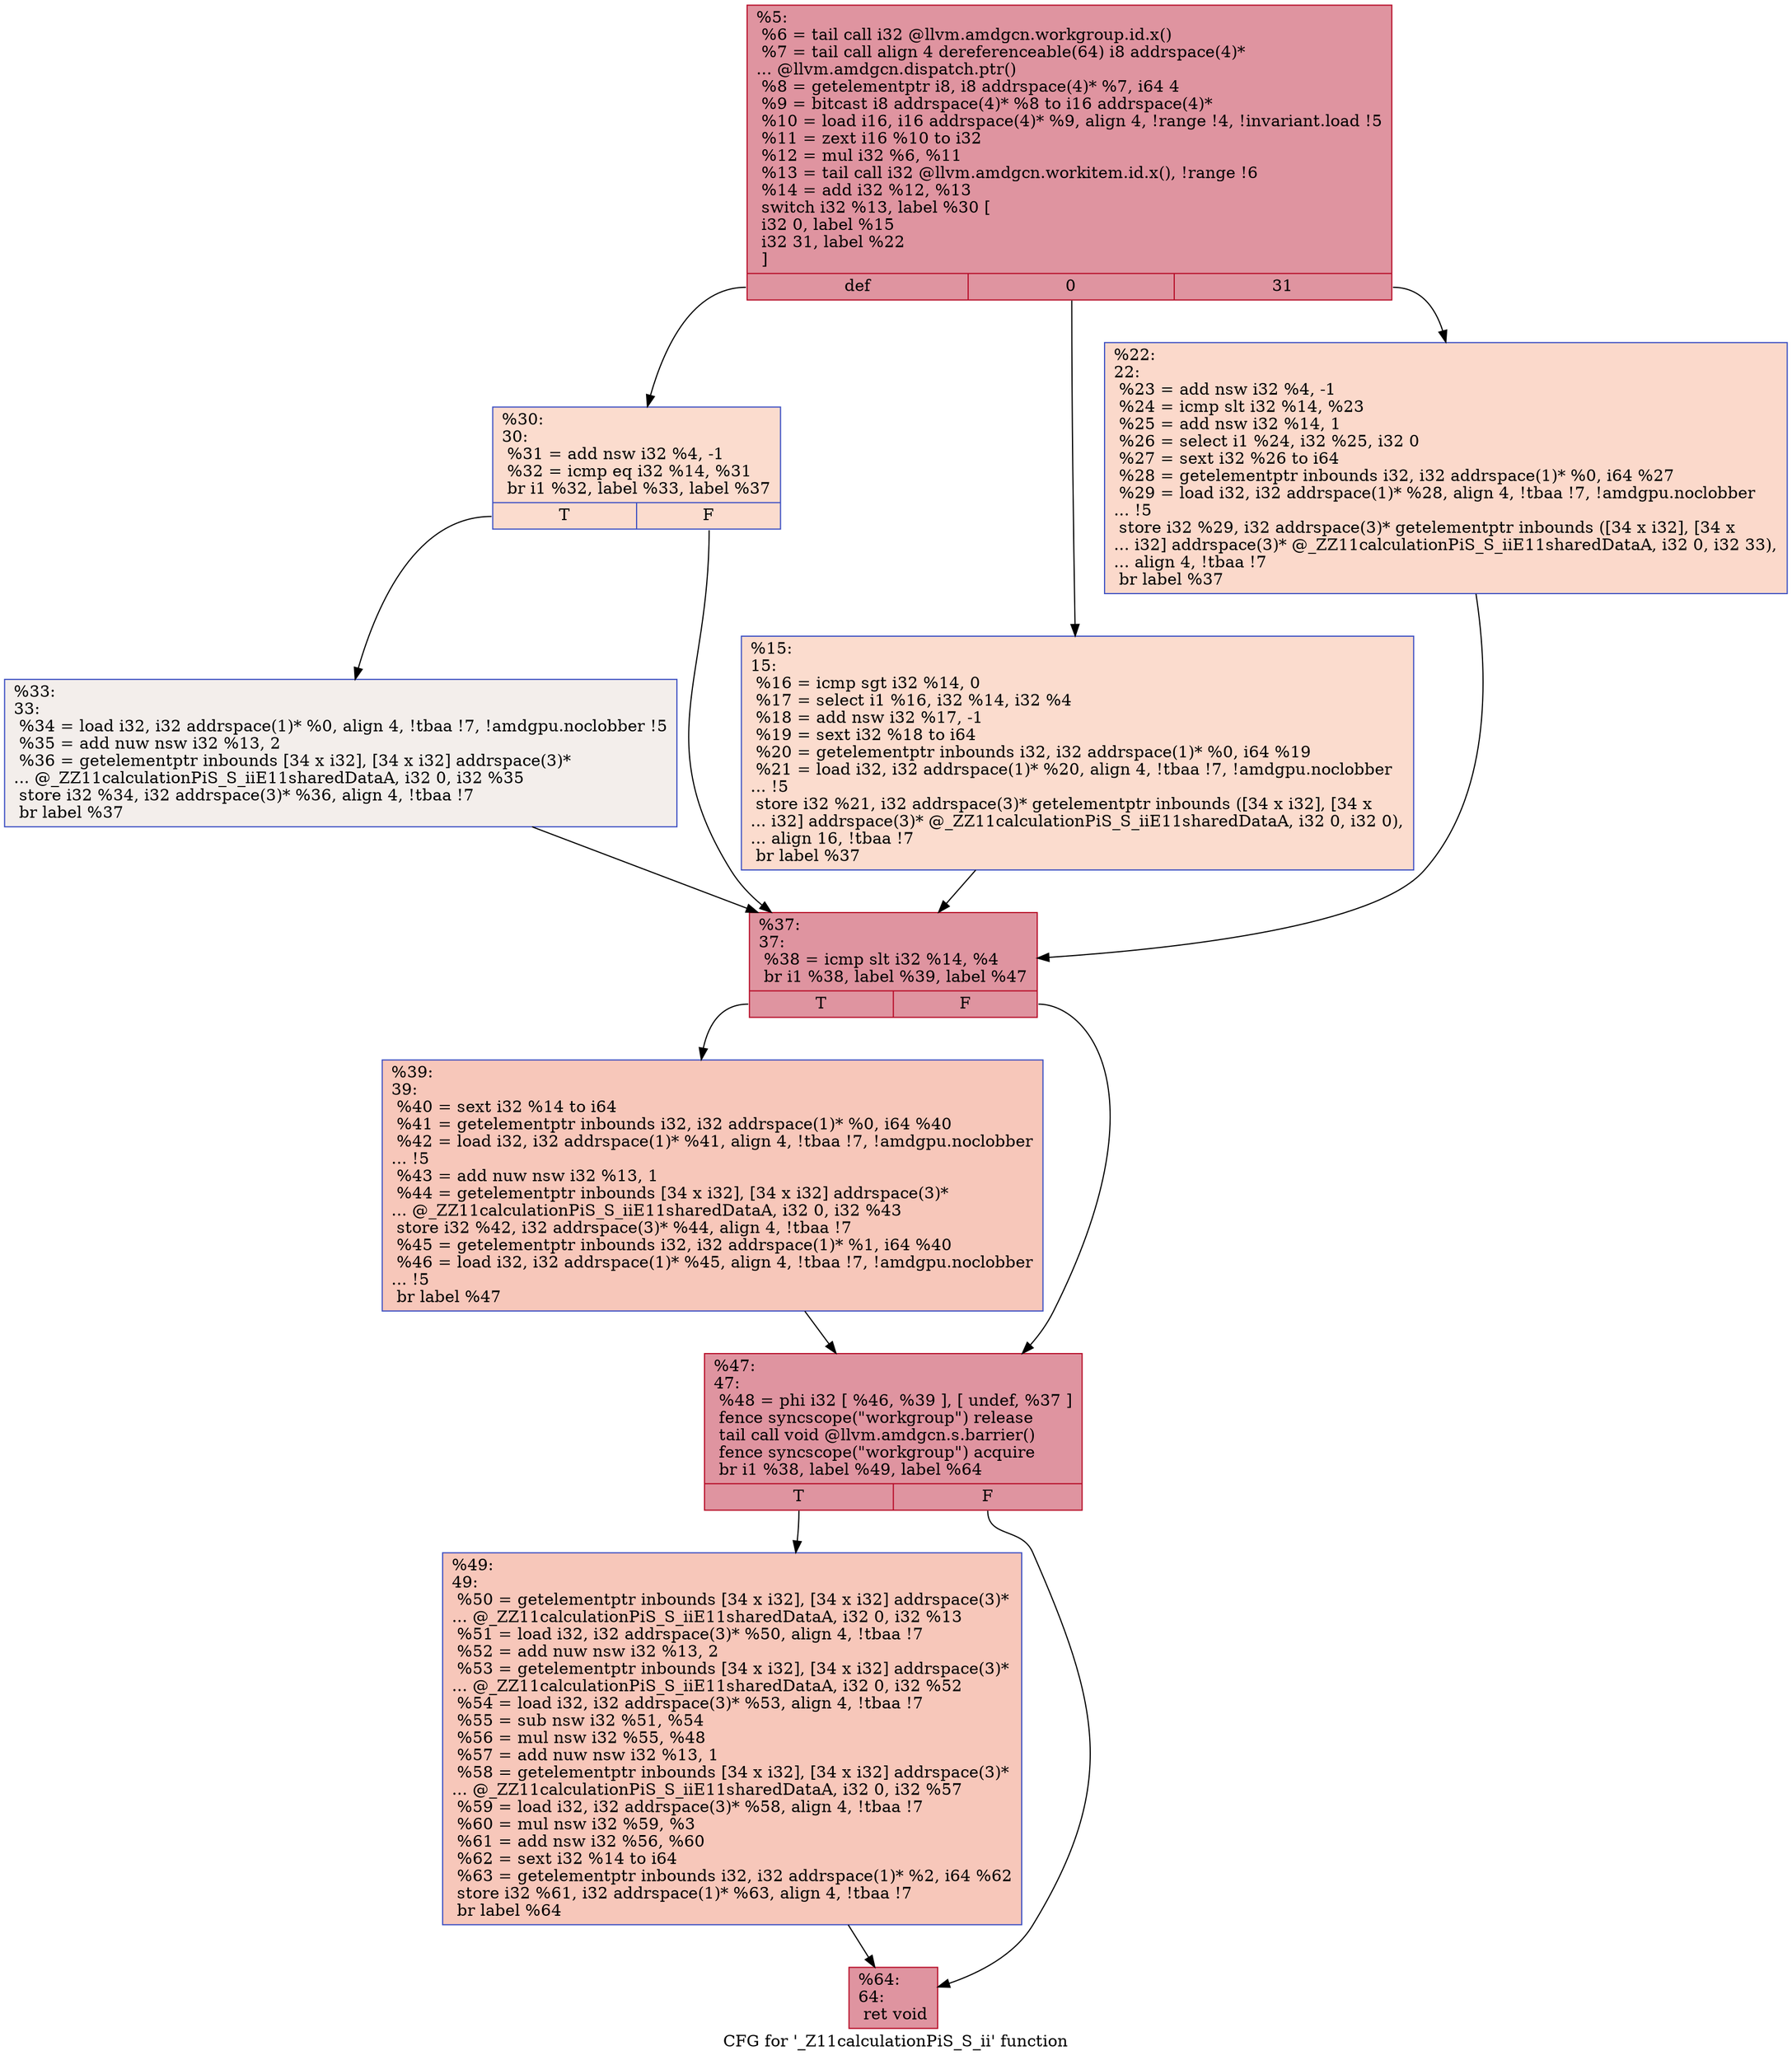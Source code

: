 digraph "CFG for '_Z11calculationPiS_S_ii' function" {
	label="CFG for '_Z11calculationPiS_S_ii' function";

	Node0x637b970 [shape=record,color="#b70d28ff", style=filled, fillcolor="#b70d2870",label="{%5:\l  %6 = tail call i32 @llvm.amdgcn.workgroup.id.x()\l  %7 = tail call align 4 dereferenceable(64) i8 addrspace(4)*\l... @llvm.amdgcn.dispatch.ptr()\l  %8 = getelementptr i8, i8 addrspace(4)* %7, i64 4\l  %9 = bitcast i8 addrspace(4)* %8 to i16 addrspace(4)*\l  %10 = load i16, i16 addrspace(4)* %9, align 4, !range !4, !invariant.load !5\l  %11 = zext i16 %10 to i32\l  %12 = mul i32 %6, %11\l  %13 = tail call i32 @llvm.amdgcn.workitem.id.x(), !range !6\l  %14 = add i32 %12, %13\l  switch i32 %13, label %30 [\l    i32 0, label %15\l    i32 31, label %22\l  ]\l|{<s0>def|<s1>0|<s2>31}}"];
	Node0x637b970:s0 -> Node0x637d7a0;
	Node0x637b970:s1 -> Node0x637d830;
	Node0x637b970:s2 -> Node0x637d8f0;
	Node0x637d830 [shape=record,color="#3d50c3ff", style=filled, fillcolor="#f7af9170",label="{%15:\l15:                                               \l  %16 = icmp sgt i32 %14, 0\l  %17 = select i1 %16, i32 %14, i32 %4\l  %18 = add nsw i32 %17, -1\l  %19 = sext i32 %18 to i64\l  %20 = getelementptr inbounds i32, i32 addrspace(1)* %0, i64 %19\l  %21 = load i32, i32 addrspace(1)* %20, align 4, !tbaa !7, !amdgpu.noclobber\l... !5\l  store i32 %21, i32 addrspace(3)* getelementptr inbounds ([34 x i32], [34 x\l... i32] addrspace(3)* @_ZZ11calculationPiS_S_iiE11sharedDataA, i32 0, i32 0),\l... align 16, !tbaa !7\l  br label %37\l}"];
	Node0x637d830 -> Node0x637e6a0;
	Node0x637d8f0 [shape=record,color="#3d50c3ff", style=filled, fillcolor="#f7a88970",label="{%22:\l22:                                               \l  %23 = add nsw i32 %4, -1\l  %24 = icmp slt i32 %14, %23\l  %25 = add nsw i32 %14, 1\l  %26 = select i1 %24, i32 %25, i32 0\l  %27 = sext i32 %26 to i64\l  %28 = getelementptr inbounds i32, i32 addrspace(1)* %0, i64 %27\l  %29 = load i32, i32 addrspace(1)* %28, align 4, !tbaa !7, !amdgpu.noclobber\l... !5\l  store i32 %29, i32 addrspace(3)* getelementptr inbounds ([34 x i32], [34 x\l... i32] addrspace(3)* @_ZZ11calculationPiS_S_iiE11sharedDataA, i32 0, i32 33),\l... align 4, !tbaa !7\l  br label %37\l}"];
	Node0x637d8f0 -> Node0x637e6a0;
	Node0x637d7a0 [shape=record,color="#3d50c3ff", style=filled, fillcolor="#f7af9170",label="{%30:\l30:                                               \l  %31 = add nsw i32 %4, -1\l  %32 = icmp eq i32 %14, %31\l  br i1 %32, label %33, label %37\l|{<s0>T|<s1>F}}"];
	Node0x637d7a0:s0 -> Node0x637f4e0;
	Node0x637d7a0:s1 -> Node0x637e6a0;
	Node0x637f4e0 [shape=record,color="#3d50c3ff", style=filled, fillcolor="#e5d8d170",label="{%33:\l33:                                               \l  %34 = load i32, i32 addrspace(1)* %0, align 4, !tbaa !7, !amdgpu.noclobber !5\l  %35 = add nuw nsw i32 %13, 2\l  %36 = getelementptr inbounds [34 x i32], [34 x i32] addrspace(3)*\l... @_ZZ11calculationPiS_S_iiE11sharedDataA, i32 0, i32 %35\l  store i32 %34, i32 addrspace(3)* %36, align 4, !tbaa !7\l  br label %37\l}"];
	Node0x637f4e0 -> Node0x637e6a0;
	Node0x637e6a0 [shape=record,color="#b70d28ff", style=filled, fillcolor="#b70d2870",label="{%37:\l37:                                               \l  %38 = icmp slt i32 %14, %4\l  br i1 %38, label %39, label %47\l|{<s0>T|<s1>F}}"];
	Node0x637e6a0:s0 -> Node0x637fda0;
	Node0x637e6a0:s1 -> Node0x637fdf0;
	Node0x637fda0 [shape=record,color="#3d50c3ff", style=filled, fillcolor="#ec7f6370",label="{%39:\l39:                                               \l  %40 = sext i32 %14 to i64\l  %41 = getelementptr inbounds i32, i32 addrspace(1)* %0, i64 %40\l  %42 = load i32, i32 addrspace(1)* %41, align 4, !tbaa !7, !amdgpu.noclobber\l... !5\l  %43 = add nuw nsw i32 %13, 1\l  %44 = getelementptr inbounds [34 x i32], [34 x i32] addrspace(3)*\l... @_ZZ11calculationPiS_S_iiE11sharedDataA, i32 0, i32 %43\l  store i32 %42, i32 addrspace(3)* %44, align 4, !tbaa !7\l  %45 = getelementptr inbounds i32, i32 addrspace(1)* %1, i64 %40\l  %46 = load i32, i32 addrspace(1)* %45, align 4, !tbaa !7, !amdgpu.noclobber\l... !5\l  br label %47\l}"];
	Node0x637fda0 -> Node0x637fdf0;
	Node0x637fdf0 [shape=record,color="#b70d28ff", style=filled, fillcolor="#b70d2870",label="{%47:\l47:                                               \l  %48 = phi i32 [ %46, %39 ], [ undef, %37 ]\l  fence syncscope(\"workgroup\") release\l  tail call void @llvm.amdgcn.s.barrier()\l  fence syncscope(\"workgroup\") acquire\l  br i1 %38, label %49, label %64\l|{<s0>T|<s1>F}}"];
	Node0x637fdf0:s0 -> Node0x6380730;
	Node0x637fdf0:s1 -> Node0x63807c0;
	Node0x6380730 [shape=record,color="#3d50c3ff", style=filled, fillcolor="#ec7f6370",label="{%49:\l49:                                               \l  %50 = getelementptr inbounds [34 x i32], [34 x i32] addrspace(3)*\l... @_ZZ11calculationPiS_S_iiE11sharedDataA, i32 0, i32 %13\l  %51 = load i32, i32 addrspace(3)* %50, align 4, !tbaa !7\l  %52 = add nuw nsw i32 %13, 2\l  %53 = getelementptr inbounds [34 x i32], [34 x i32] addrspace(3)*\l... @_ZZ11calculationPiS_S_iiE11sharedDataA, i32 0, i32 %52\l  %54 = load i32, i32 addrspace(3)* %53, align 4, !tbaa !7\l  %55 = sub nsw i32 %51, %54\l  %56 = mul nsw i32 %55, %48\l  %57 = add nuw nsw i32 %13, 1\l  %58 = getelementptr inbounds [34 x i32], [34 x i32] addrspace(3)*\l... @_ZZ11calculationPiS_S_iiE11sharedDataA, i32 0, i32 %57\l  %59 = load i32, i32 addrspace(3)* %58, align 4, !tbaa !7\l  %60 = mul nsw i32 %59, %3\l  %61 = add nsw i32 %56, %60\l  %62 = sext i32 %14 to i64\l  %63 = getelementptr inbounds i32, i32 addrspace(1)* %2, i64 %62\l  store i32 %61, i32 addrspace(1)* %63, align 4, !tbaa !7\l  br label %64\l}"];
	Node0x6380730 -> Node0x63807c0;
	Node0x63807c0 [shape=record,color="#b70d28ff", style=filled, fillcolor="#b70d2870",label="{%64:\l64:                                               \l  ret void\l}"];
}

